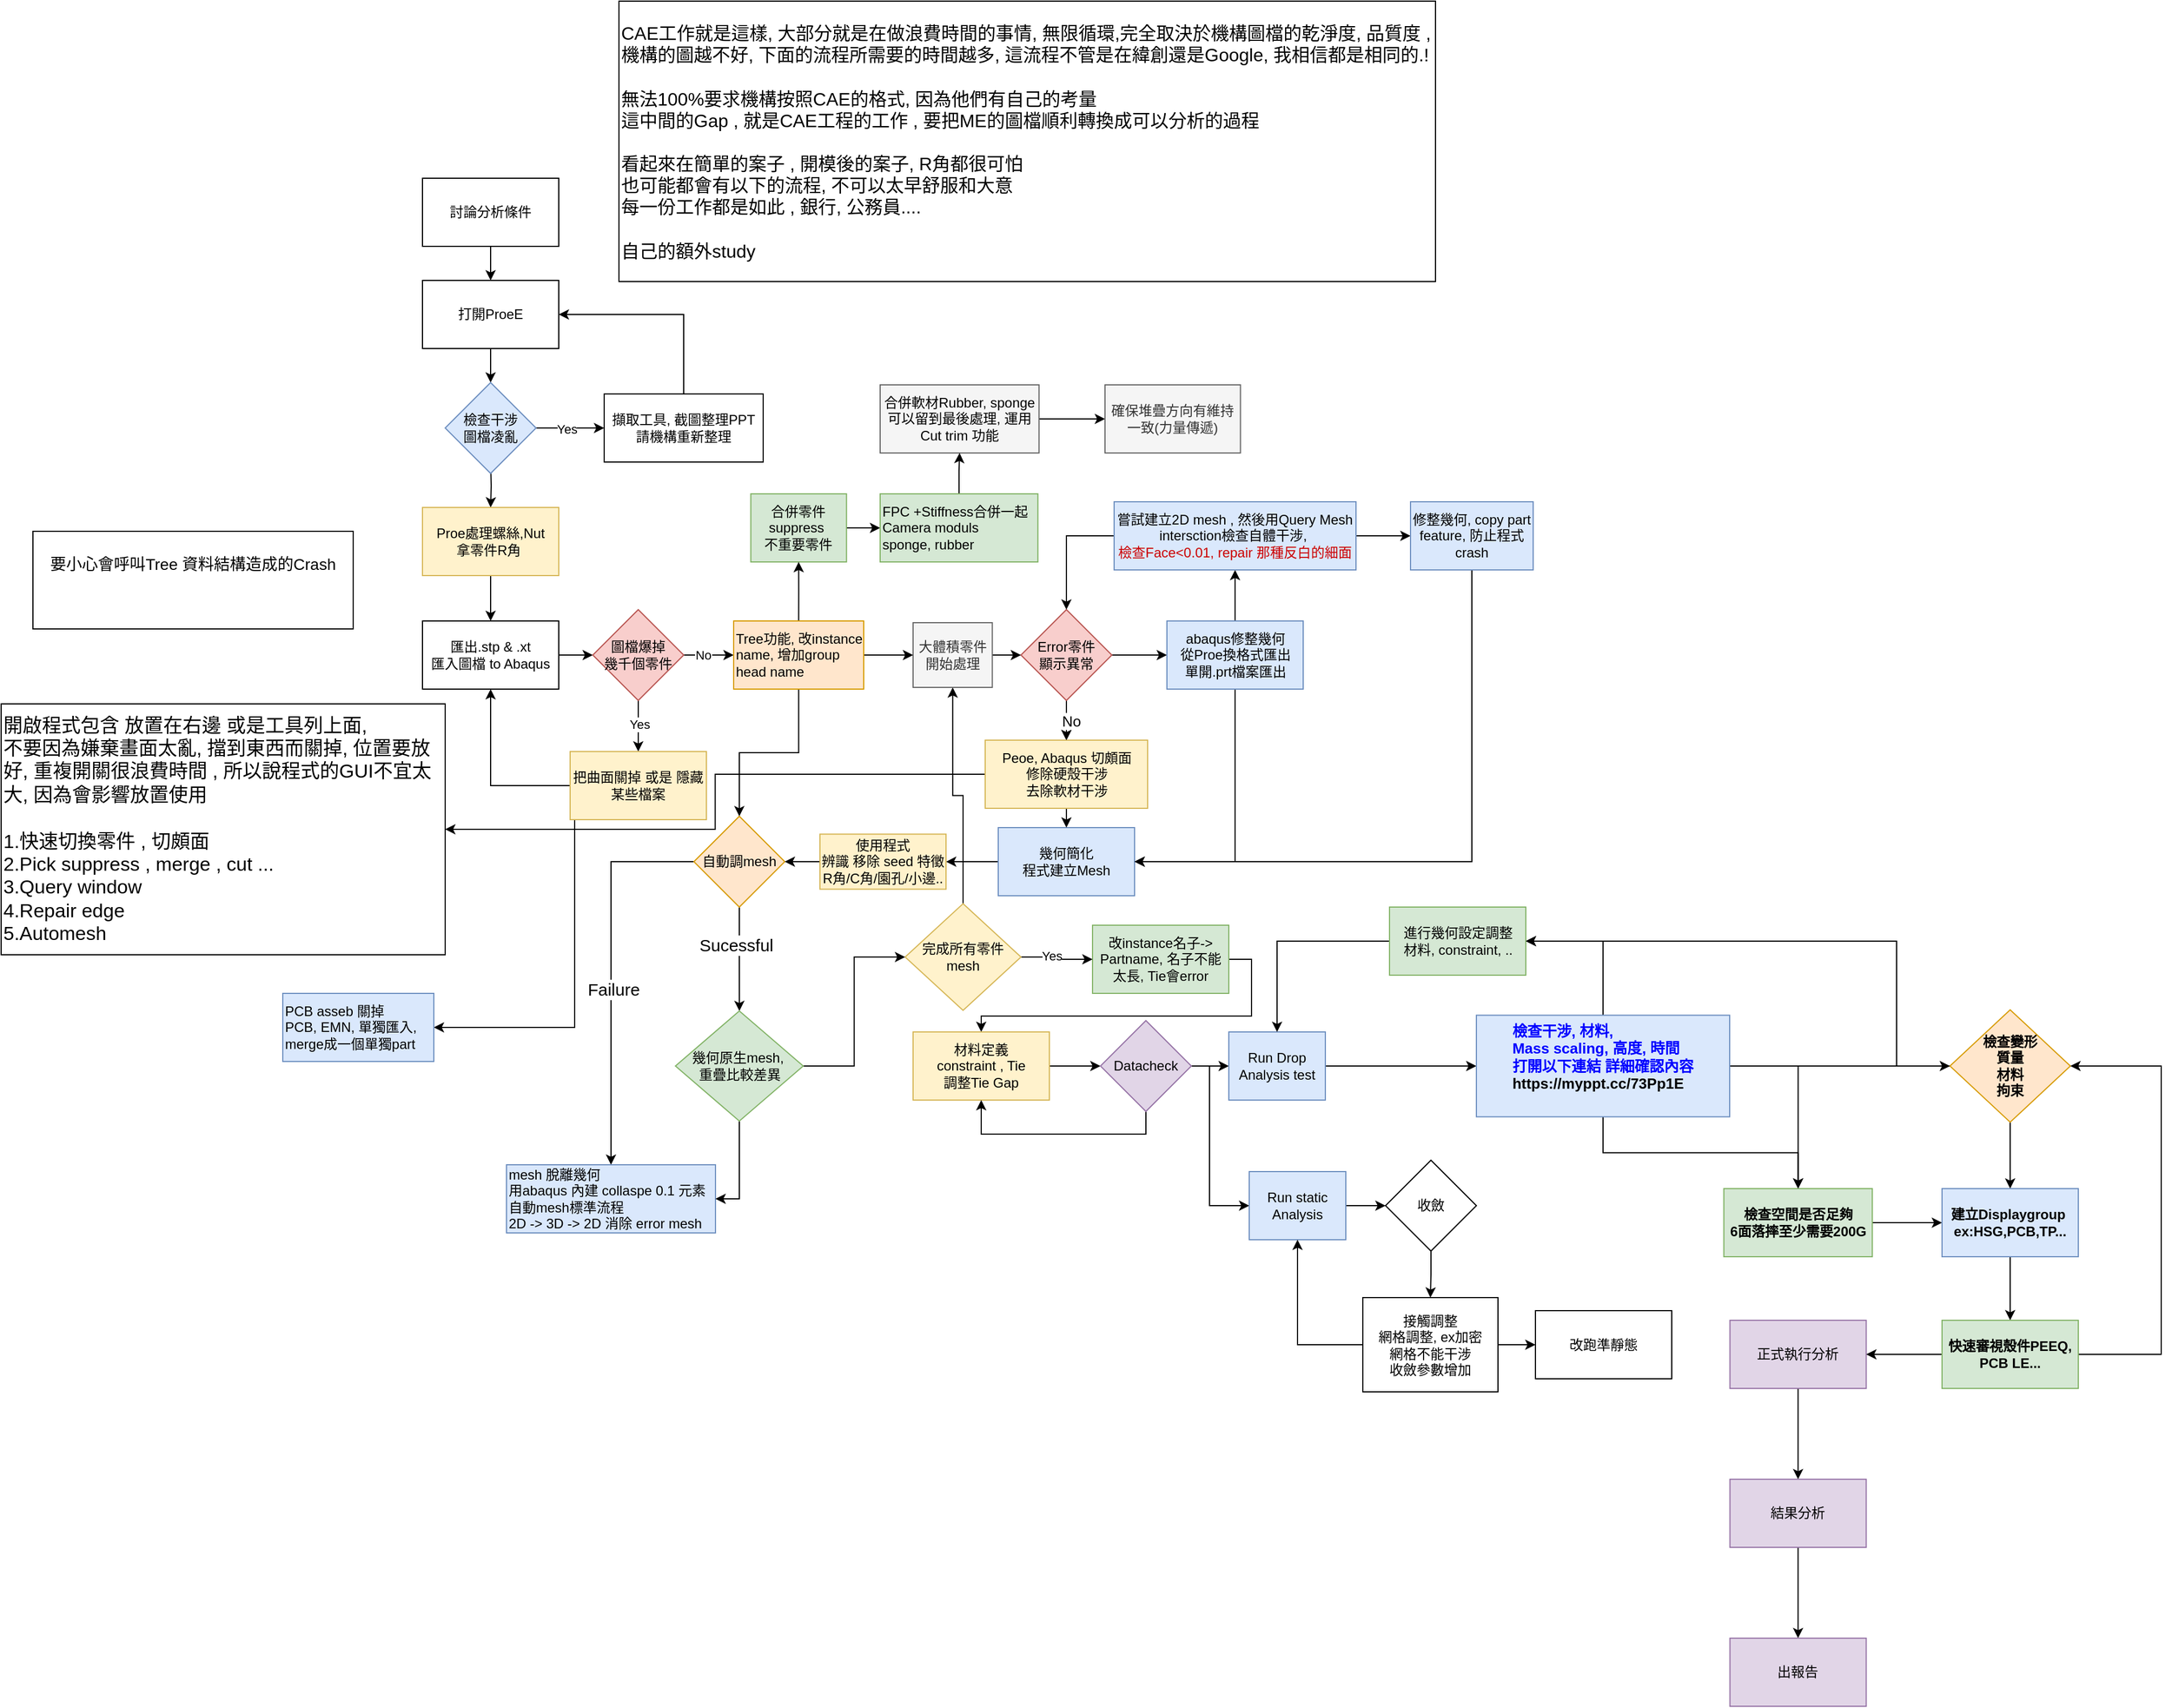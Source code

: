 <mxfile version="26.0.5">
  <diagram name="第 1 页" id="3Qes5rVlJUNfzLmKB2Mt">
    <mxGraphModel dx="1432" dy="930" grid="0" gridSize="10" guides="1" tooltips="1" connect="1" arrows="1" fold="1" page="0" pageScale="1" pageWidth="827" pageHeight="1169" math="0" shadow="0">
      <root>
        <mxCell id="0" />
        <mxCell id="1" parent="0" />
        <mxCell id="-NAwhlw-cG3gBcsxiPQz-4" value="" style="edgeStyle=orthogonalEdgeStyle;rounded=0;orthogonalLoop=1;jettySize=auto;html=1;" parent="1" target="-NAwhlw-cG3gBcsxiPQz-3" edge="1">
          <mxGeometry relative="1" as="geometry">
            <mxPoint x="115" y="160" as="sourcePoint" />
          </mxGeometry>
        </mxCell>
        <mxCell id="-NAwhlw-cG3gBcsxiPQz-2" value="CAE工作就是這樣, 大部分就是在做浪費時間的事情, 無限循環,完全取決於機構圖檔的乾淨度, 品質度 , 機構的圖越不好, 下面的流程所需要的時間越多, 這流程不管是在緯創還是Google, 我相信都是相同的.!&amp;nbsp;&lt;div&gt;&lt;br&gt;&lt;/div&gt;&lt;div&gt;無法100%要求機構按照CAE的格式, 因為他們有自己的考量&lt;/div&gt;&lt;div&gt;這中間的Gap , 就是CAE工程的工作 , 要把ME的圖檔順利轉換成可以分析的過程&lt;/div&gt;&lt;div&gt;&lt;br&gt;&lt;/div&gt;&lt;div&gt;看起來在簡單的案子 , 開模後的案子, R角都很可怕&lt;/div&gt;&lt;div&gt;也可能都會有以下的流程, 不可以太早舒服和大意&lt;/div&gt;&lt;div&gt;每一份工作都是如此 , 銀行, 公務員....&lt;/div&gt;&lt;div&gt;&lt;br&gt;&lt;/div&gt;&lt;div&gt;自己的額外study&lt;/div&gt;" style="text;html=1;align=left;verticalAlign=middle;whiteSpace=wrap;rounded=0;fontSize=16;strokeColor=default;" parent="1" vertex="1">
          <mxGeometry x="228" y="-246" width="719" height="247" as="geometry" />
        </mxCell>
        <mxCell id="-NAwhlw-cG3gBcsxiPQz-6" value="" style="edgeStyle=orthogonalEdgeStyle;rounded=0;orthogonalLoop=1;jettySize=auto;html=1;" parent="1" source="-NAwhlw-cG3gBcsxiPQz-3" target="-NAwhlw-cG3gBcsxiPQz-5" edge="1">
          <mxGeometry relative="1" as="geometry" />
        </mxCell>
        <mxCell id="-NAwhlw-cG3gBcsxiPQz-3" value="&lt;div&gt;Proe處理螺絲,Nut&lt;/div&gt;&lt;div&gt;拿零件R角&amp;nbsp;&lt;/div&gt;" style="rounded=0;whiteSpace=wrap;html=1;fillColor=#fff2cc;strokeColor=#d6b656;" parent="1" vertex="1">
          <mxGeometry x="55" y="200" width="120" height="60" as="geometry" />
        </mxCell>
        <mxCell id="-NAwhlw-cG3gBcsxiPQz-8" value="" style="edgeStyle=orthogonalEdgeStyle;rounded=0;orthogonalLoop=1;jettySize=auto;html=1;" parent="1" source="-NAwhlw-cG3gBcsxiPQz-5" target="-NAwhlw-cG3gBcsxiPQz-7" edge="1">
          <mxGeometry relative="1" as="geometry" />
        </mxCell>
        <mxCell id="-NAwhlw-cG3gBcsxiPQz-5" value="&lt;div&gt;匯出.stp &amp;amp; .xt&lt;/div&gt;匯入圖檔 to Abaqus" style="rounded=0;whiteSpace=wrap;html=1;" parent="1" vertex="1">
          <mxGeometry x="55" y="300" width="120" height="60" as="geometry" />
        </mxCell>
        <mxCell id="-NAwhlw-cG3gBcsxiPQz-12" value="" style="edgeStyle=orthogonalEdgeStyle;rounded=0;orthogonalLoop=1;jettySize=auto;html=1;" parent="1" source="-NAwhlw-cG3gBcsxiPQz-7" target="-NAwhlw-cG3gBcsxiPQz-11" edge="1">
          <mxGeometry relative="1" as="geometry" />
        </mxCell>
        <mxCell id="-NAwhlw-cG3gBcsxiPQz-15" value="Yes" style="edgeLabel;html=1;align=center;verticalAlign=middle;resizable=0;points=[];" parent="-NAwhlw-cG3gBcsxiPQz-12" vertex="1" connectable="0">
          <mxGeometry x="-0.096" y="1" relative="1" as="geometry">
            <mxPoint as="offset" />
          </mxGeometry>
        </mxCell>
        <mxCell id="EM37hqnCTv_VpbQ3SYWt-24" value="" style="edgeStyle=orthogonalEdgeStyle;rounded=0;orthogonalLoop=1;jettySize=auto;html=1;" parent="1" source="-NAwhlw-cG3gBcsxiPQz-7" target="EM37hqnCTv_VpbQ3SYWt-15" edge="1">
          <mxGeometry relative="1" as="geometry" />
        </mxCell>
        <mxCell id="EM37hqnCTv_VpbQ3SYWt-25" value="No" style="edgeLabel;html=1;align=center;verticalAlign=middle;resizable=0;points=[];" parent="EM37hqnCTv_VpbQ3SYWt-24" vertex="1" connectable="0">
          <mxGeometry x="-0.257" relative="1" as="geometry">
            <mxPoint as="offset" />
          </mxGeometry>
        </mxCell>
        <mxCell id="-NAwhlw-cG3gBcsxiPQz-7" value="圖檔爆掉&lt;div&gt;幾千個零件&lt;/div&gt;" style="rhombus;whiteSpace=wrap;html=1;rounded=0;fillColor=#f8cecc;strokeColor=#b85450;" parent="1" vertex="1">
          <mxGeometry x="205" y="290" width="80" height="80" as="geometry" />
        </mxCell>
        <mxCell id="EM37hqnCTv_VpbQ3SYWt-28" value="" style="edgeStyle=orthogonalEdgeStyle;rounded=0;orthogonalLoop=1;jettySize=auto;html=1;" parent="1" source="-NAwhlw-cG3gBcsxiPQz-9" target="EM37hqnCTv_VpbQ3SYWt-11" edge="1">
          <mxGeometry relative="1" as="geometry" />
        </mxCell>
        <mxCell id="-NAwhlw-cG3gBcsxiPQz-9" value="合併零件&lt;div&gt;suppress&amp;nbsp;&lt;/div&gt;&lt;div&gt;不重要零件&lt;/div&gt;" style="whiteSpace=wrap;html=1;rounded=0;fillColor=#d5e8d4;strokeColor=#82b366;" parent="1" vertex="1">
          <mxGeometry x="344.12" y="188" width="84.25" height="60" as="geometry" />
        </mxCell>
        <mxCell id="-NAwhlw-cG3gBcsxiPQz-13" style="edgeStyle=orthogonalEdgeStyle;rounded=0;orthogonalLoop=1;jettySize=auto;html=1;entryX=0.5;entryY=1;entryDx=0;entryDy=0;" parent="1" source="-NAwhlw-cG3gBcsxiPQz-11" target="-NAwhlw-cG3gBcsxiPQz-5" edge="1">
          <mxGeometry relative="1" as="geometry" />
        </mxCell>
        <mxCell id="d0MaOTBvtWQpELDMKfqp-11" style="edgeStyle=orthogonalEdgeStyle;rounded=0;orthogonalLoop=1;jettySize=auto;html=1;exitX=0.5;exitY=1;exitDx=0;exitDy=0;entryX=1;entryY=0.5;entryDx=0;entryDy=0;" edge="1" parent="1" source="-NAwhlw-cG3gBcsxiPQz-11" target="d0MaOTBvtWQpELDMKfqp-10">
          <mxGeometry relative="1" as="geometry">
            <Array as="points">
              <mxPoint x="189" y="475" />
              <mxPoint x="189" y="658" />
            </Array>
          </mxGeometry>
        </mxCell>
        <mxCell id="-NAwhlw-cG3gBcsxiPQz-11" value="&lt;div&gt;&lt;br&gt;&lt;/div&gt;把曲面關掉 或是 隱藏某些檔案&lt;div&gt;&lt;br&gt;&lt;/div&gt;" style="whiteSpace=wrap;html=1;rounded=0;fillColor=#fff2cc;strokeColor=#d6b656;" parent="1" vertex="1">
          <mxGeometry x="185" y="415" width="120" height="60" as="geometry" />
        </mxCell>
        <mxCell id="-NAwhlw-cG3gBcsxiPQz-22" value="" style="edgeStyle=orthogonalEdgeStyle;rounded=0;orthogonalLoop=1;jettySize=auto;html=1;" parent="1" source="-NAwhlw-cG3gBcsxiPQz-18" target="-NAwhlw-cG3gBcsxiPQz-21" edge="1">
          <mxGeometry relative="1" as="geometry" />
        </mxCell>
        <mxCell id="-NAwhlw-cG3gBcsxiPQz-18" value="打開ProeE" style="rounded=0;whiteSpace=wrap;html=1;" parent="1" vertex="1">
          <mxGeometry x="55" width="120" height="60" as="geometry" />
        </mxCell>
        <mxCell id="-NAwhlw-cG3gBcsxiPQz-25" value="" style="edgeStyle=orthogonalEdgeStyle;rounded=0;orthogonalLoop=1;jettySize=auto;html=1;" parent="1" source="-NAwhlw-cG3gBcsxiPQz-21" target="-NAwhlw-cG3gBcsxiPQz-24" edge="1">
          <mxGeometry relative="1" as="geometry" />
        </mxCell>
        <mxCell id="-NAwhlw-cG3gBcsxiPQz-29" value="Yes" style="edgeLabel;html=1;align=center;verticalAlign=middle;resizable=0;points=[];" parent="-NAwhlw-cG3gBcsxiPQz-25" vertex="1" connectable="0">
          <mxGeometry x="-0.113" y="-1" relative="1" as="geometry">
            <mxPoint as="offset" />
          </mxGeometry>
        </mxCell>
        <mxCell id="-NAwhlw-cG3gBcsxiPQz-21" value="檢查干涉&lt;div&gt;圖檔凌亂&lt;/div&gt;" style="rhombus;whiteSpace=wrap;html=1;rounded=0;fillColor=#dae8fc;strokeColor=#6c8ebf;" parent="1" vertex="1">
          <mxGeometry x="75" y="90" width="80" height="80" as="geometry" />
        </mxCell>
        <mxCell id="-NAwhlw-cG3gBcsxiPQz-26" style="edgeStyle=orthogonalEdgeStyle;rounded=0;orthogonalLoop=1;jettySize=auto;html=1;exitX=0.5;exitY=0;exitDx=0;exitDy=0;entryX=1;entryY=0.5;entryDx=0;entryDy=0;" parent="1" source="-NAwhlw-cG3gBcsxiPQz-24" target="-NAwhlw-cG3gBcsxiPQz-18" edge="1">
          <mxGeometry relative="1" as="geometry" />
        </mxCell>
        <mxCell id="-NAwhlw-cG3gBcsxiPQz-24" value="&lt;div&gt;擷取工具, 截圖整理PPT&lt;/div&gt;請機構重新整理" style="whiteSpace=wrap;html=1;rounded=0;" parent="1" vertex="1">
          <mxGeometry x="215" y="100" width="140" height="60" as="geometry" />
        </mxCell>
        <mxCell id="-NAwhlw-cG3gBcsxiPQz-28" value="" style="edgeStyle=orthogonalEdgeStyle;rounded=0;orthogonalLoop=1;jettySize=auto;html=1;" parent="1" source="-NAwhlw-cG3gBcsxiPQz-27" target="-NAwhlw-cG3gBcsxiPQz-18" edge="1">
          <mxGeometry relative="1" as="geometry" />
        </mxCell>
        <mxCell id="-NAwhlw-cG3gBcsxiPQz-27" value="討論分析條件" style="rounded=0;whiteSpace=wrap;html=1;" parent="1" vertex="1">
          <mxGeometry x="55" y="-90" width="120" height="60" as="geometry" />
        </mxCell>
        <mxCell id="kd_xp62n2o6V_G3wPQXQ-2" value="" style="edgeStyle=orthogonalEdgeStyle;rounded=0;orthogonalLoop=1;jettySize=auto;html=1;" parent="1" source="-NAwhlw-cG3gBcsxiPQz-30" target="kd_xp62n2o6V_G3wPQXQ-1" edge="1">
          <mxGeometry relative="1" as="geometry" />
        </mxCell>
        <mxCell id="-NAwhlw-cG3gBcsxiPQz-30" value="幾何簡化&lt;div&gt;程式建立Mesh&lt;/div&gt;" style="rounded=0;whiteSpace=wrap;html=1;fillColor=#dae8fc;strokeColor=#6c8ebf;" parent="1" vertex="1">
          <mxGeometry x="562" y="482" width="120" height="60" as="geometry" />
        </mxCell>
        <mxCell id="1L4MWceTh6y_2CvtbCoj-46" style="edgeStyle=orthogonalEdgeStyle;rounded=0;orthogonalLoop=1;jettySize=auto;html=1;exitX=1;exitY=0.5;exitDx=0;exitDy=0;" parent="1" source="-NAwhlw-cG3gBcsxiPQz-31" target="-NAwhlw-cG3gBcsxiPQz-33" edge="1">
          <mxGeometry relative="1" as="geometry">
            <Array as="points">
              <mxPoint x="785" y="598" />
              <mxPoint x="785" y="648" />
              <mxPoint x="547" y="648" />
            </Array>
          </mxGeometry>
        </mxCell>
        <mxCell id="-NAwhlw-cG3gBcsxiPQz-31" value="改instance名子-&amp;gt;&lt;div&gt;Partname, 名子不能太長, Tie會error&lt;/div&gt;" style="rounded=0;whiteSpace=wrap;html=1;fillColor=#d5e8d4;strokeColor=#82b366;" parent="1" vertex="1">
          <mxGeometry x="645" y="568" width="120" height="60" as="geometry" />
        </mxCell>
        <mxCell id="-NAwhlw-cG3gBcsxiPQz-53" style="edgeStyle=orthogonalEdgeStyle;rounded=0;orthogonalLoop=1;jettySize=auto;html=1;exitX=0.5;exitY=1;exitDx=0;exitDy=0;entryX=0.5;entryY=0;entryDx=0;entryDy=0;" parent="1" target="-NAwhlw-cG3gBcsxiPQz-42" edge="1">
          <mxGeometry relative="1" as="geometry">
            <mxPoint x="622" y="370" as="sourcePoint" />
          </mxGeometry>
        </mxCell>
        <mxCell id="-NAwhlw-cG3gBcsxiPQz-36" value="" style="edgeStyle=orthogonalEdgeStyle;rounded=0;orthogonalLoop=1;jettySize=auto;html=1;" parent="1" source="-NAwhlw-cG3gBcsxiPQz-33" target="-NAwhlw-cG3gBcsxiPQz-35" edge="1">
          <mxGeometry relative="1" as="geometry" />
        </mxCell>
        <mxCell id="-NAwhlw-cG3gBcsxiPQz-33" value="材料定義&lt;div&gt;constraint , Tie&lt;/div&gt;&lt;div&gt;調整Tie Gap&lt;/div&gt;" style="rounded=0;whiteSpace=wrap;html=1;fillColor=#fff2cc;strokeColor=#d6b656;" parent="1" vertex="1">
          <mxGeometry x="487" y="662" width="120" height="60" as="geometry" />
        </mxCell>
        <mxCell id="-NAwhlw-cG3gBcsxiPQz-57" style="edgeStyle=orthogonalEdgeStyle;rounded=0;orthogonalLoop=1;jettySize=auto;html=1;exitX=0.5;exitY=1;exitDx=0;exitDy=0;entryX=0.5;entryY=1;entryDx=0;entryDy=0;" parent="1" source="-NAwhlw-cG3gBcsxiPQz-35" target="-NAwhlw-cG3gBcsxiPQz-33" edge="1">
          <mxGeometry relative="1" as="geometry" />
        </mxCell>
        <mxCell id="-NAwhlw-cG3gBcsxiPQz-59" value="" style="edgeStyle=orthogonalEdgeStyle;rounded=0;orthogonalLoop=1;jettySize=auto;html=1;" parent="1" source="-NAwhlw-cG3gBcsxiPQz-35" target="-NAwhlw-cG3gBcsxiPQz-58" edge="1">
          <mxGeometry relative="1" as="geometry" />
        </mxCell>
        <mxCell id="-NAwhlw-cG3gBcsxiPQz-79" style="edgeStyle=orthogonalEdgeStyle;rounded=0;orthogonalLoop=1;jettySize=auto;html=1;exitX=1;exitY=0.5;exitDx=0;exitDy=0;entryX=0;entryY=0.5;entryDx=0;entryDy=0;" parent="1" source="-NAwhlw-cG3gBcsxiPQz-35" target="-NAwhlw-cG3gBcsxiPQz-78" edge="1">
          <mxGeometry relative="1" as="geometry">
            <Array as="points">
              <mxPoint x="748" y="692" />
              <mxPoint x="748" y="815" />
            </Array>
          </mxGeometry>
        </mxCell>
        <mxCell id="-NAwhlw-cG3gBcsxiPQz-35" value="Datacheck" style="rhombus;whiteSpace=wrap;html=1;rounded=0;fillColor=#e1d5e7;strokeColor=#9673a6;" parent="1" vertex="1">
          <mxGeometry x="652" y="652" width="80" height="80" as="geometry" />
        </mxCell>
        <mxCell id="-NAwhlw-cG3gBcsxiPQz-68" style="edgeStyle=orthogonalEdgeStyle;rounded=0;orthogonalLoop=1;jettySize=auto;html=1;exitX=0.5;exitY=1;exitDx=0;exitDy=0;entryX=0.5;entryY=0;entryDx=0;entryDy=0;" parent="1" source="-NAwhlw-cG3gBcsxiPQz-42" target="-NAwhlw-cG3gBcsxiPQz-30" edge="1">
          <mxGeometry relative="1" as="geometry" />
        </mxCell>
        <mxCell id="Pm8WJmDP1-OXeyv_apWU-4" style="edgeStyle=orthogonalEdgeStyle;rounded=0;orthogonalLoop=1;jettySize=auto;html=1;" parent="1" source="-NAwhlw-cG3gBcsxiPQz-42" target="bjWpNslP9fqNFomSuvw7-1" edge="1">
          <mxGeometry relative="1" as="geometry" />
        </mxCell>
        <mxCell id="-NAwhlw-cG3gBcsxiPQz-42" value="&lt;div&gt;Peoe, Abaqus 切頗面&lt;/div&gt;&lt;div&gt;修除硬殼干涉&lt;/div&gt;去除軟材干涉" style="rounded=0;whiteSpace=wrap;html=1;fillColor=#fff2cc;strokeColor=#d6b656;" parent="1" vertex="1">
          <mxGeometry x="550.5" y="405" width="143" height="60" as="geometry" />
        </mxCell>
        <mxCell id="9Szz-x9rXEIDW8eFHTnj-1" style="edgeStyle=orthogonalEdgeStyle;rounded=0;orthogonalLoop=1;jettySize=auto;html=1;entryX=0;entryY=0.5;entryDx=0;entryDy=0;" parent="1" source="-NAwhlw-cG3gBcsxiPQz-58" target="EM37hqnCTv_VpbQ3SYWt-41" edge="1">
          <mxGeometry relative="1" as="geometry" />
        </mxCell>
        <mxCell id="-NAwhlw-cG3gBcsxiPQz-58" value="Run Drop Analysis test" style="whiteSpace=wrap;html=1;rounded=0;fillColor=#dae8fc;strokeColor=#6c8ebf;" parent="1" vertex="1">
          <mxGeometry x="765" y="662" width="85" height="60" as="geometry" />
        </mxCell>
        <mxCell id="EM37hqnCTv_VpbQ3SYWt-37" value="" style="edgeStyle=orthogonalEdgeStyle;rounded=0;orthogonalLoop=1;jettySize=auto;html=1;" parent="1" source="-NAwhlw-cG3gBcsxiPQz-60" target="-NAwhlw-cG3gBcsxiPQz-62" edge="1">
          <mxGeometry relative="1" as="geometry" />
        </mxCell>
        <mxCell id="EM37hqnCTv_VpbQ3SYWt-45" style="edgeStyle=orthogonalEdgeStyle;rounded=0;orthogonalLoop=1;jettySize=auto;html=1;entryX=1;entryY=0.5;entryDx=0;entryDy=0;" parent="1" source="-NAwhlw-cG3gBcsxiPQz-60" target="-NAwhlw-cG3gBcsxiPQz-64" edge="1">
          <mxGeometry relative="1" as="geometry">
            <Array as="points">
              <mxPoint x="1353" y="582" />
            </Array>
          </mxGeometry>
        </mxCell>
        <mxCell id="d0MaOTBvtWQpELDMKfqp-2" value="" style="edgeStyle=orthogonalEdgeStyle;rounded=0;orthogonalLoop=1;jettySize=auto;html=1;" edge="1" parent="1" source="-NAwhlw-cG3gBcsxiPQz-60" target="d0MaOTBvtWQpELDMKfqp-1">
          <mxGeometry relative="1" as="geometry" />
        </mxCell>
        <mxCell id="-NAwhlw-cG3gBcsxiPQz-60" value="檢查變形&lt;div&gt;質量&lt;/div&gt;&lt;div&gt;材料&lt;/div&gt;&lt;div&gt;拘束&lt;/div&gt;" style="rhombus;whiteSpace=wrap;html=1;rounded=0;fillColor=#ffe6cc;strokeColor=#d79b00;fontStyle=1" parent="1" vertex="1">
          <mxGeometry x="1400" y="642.5" width="106" height="99" as="geometry" />
        </mxCell>
        <mxCell id="d0MaOTBvtWQpELDMKfqp-3" value="" style="edgeStyle=orthogonalEdgeStyle;rounded=0;orthogonalLoop=1;jettySize=auto;html=1;" edge="1" parent="1" source="-NAwhlw-cG3gBcsxiPQz-62" target="d0MaOTBvtWQpELDMKfqp-1">
          <mxGeometry relative="1" as="geometry" />
        </mxCell>
        <mxCell id="-NAwhlw-cG3gBcsxiPQz-62" value="&lt;div&gt;&lt;span style=&quot;background-color: transparent; color: light-dark(rgb(0, 0, 0), rgb(255, 255, 255));&quot;&gt;檢查空間是否足夠&lt;/span&gt;&lt;/div&gt;&lt;div&gt;&lt;span style=&quot;background-color: transparent; color: light-dark(rgb(0, 0, 0), rgb(255, 255, 255));&quot;&gt;6面落摔至少需要200G&lt;/span&gt;&lt;/div&gt;" style="whiteSpace=wrap;html=1;rounded=0;fillColor=#d5e8d4;strokeColor=#82b366;fontStyle=1" parent="1" vertex="1">
          <mxGeometry x="1200.87" y="800" width="130.75" height="60" as="geometry" />
        </mxCell>
        <mxCell id="-NAwhlw-cG3gBcsxiPQz-66" style="edgeStyle=orthogonalEdgeStyle;rounded=0;orthogonalLoop=1;jettySize=auto;html=1;entryX=0.5;entryY=0;entryDx=0;entryDy=0;" parent="1" source="-NAwhlw-cG3gBcsxiPQz-64" target="-NAwhlw-cG3gBcsxiPQz-58" edge="1">
          <mxGeometry relative="1" as="geometry" />
        </mxCell>
        <mxCell id="-NAwhlw-cG3gBcsxiPQz-64" value="進行幾何設定調整&lt;div&gt;材料, constraint, ..&lt;/div&gt;" style="whiteSpace=wrap;html=1;rounded=0;fillColor=#d5e8d4;strokeColor=#82b366;" parent="1" vertex="1">
          <mxGeometry x="906.5" y="552" width="120" height="60" as="geometry" />
        </mxCell>
        <mxCell id="-NAwhlw-cG3gBcsxiPQz-73" value="" style="edgeStyle=orthogonalEdgeStyle;rounded=0;orthogonalLoop=1;jettySize=auto;html=1;" parent="1" source="-NAwhlw-cG3gBcsxiPQz-71" target="-NAwhlw-cG3gBcsxiPQz-42" edge="1">
          <mxGeometry relative="1" as="geometry" />
        </mxCell>
        <mxCell id="Pm8WJmDP1-OXeyv_apWU-5" value="No" style="edgeLabel;html=1;align=center;verticalAlign=middle;resizable=0;points=[];fontSize=13;" parent="-NAwhlw-cG3gBcsxiPQz-73" vertex="1" connectable="0">
          <mxGeometry x="0.253" y="4" relative="1" as="geometry">
            <mxPoint as="offset" />
          </mxGeometry>
        </mxCell>
        <mxCell id="-NAwhlw-cG3gBcsxiPQz-75" value="" style="edgeStyle=orthogonalEdgeStyle;rounded=0;orthogonalLoop=1;jettySize=auto;html=1;" parent="1" source="-NAwhlw-cG3gBcsxiPQz-71" target="-NAwhlw-cG3gBcsxiPQz-74" edge="1">
          <mxGeometry relative="1" as="geometry" />
        </mxCell>
        <mxCell id="-NAwhlw-cG3gBcsxiPQz-71" value="Error零件&lt;div&gt;顯示異常&lt;/div&gt;" style="rhombus;whiteSpace=wrap;html=1;rounded=0;fillColor=#f8cecc;strokeColor=#b85450;" parent="1" vertex="1">
          <mxGeometry x="582" y="290" width="80" height="80" as="geometry" />
        </mxCell>
        <mxCell id="1L4MWceTh6y_2CvtbCoj-2" value="" style="edgeStyle=orthogonalEdgeStyle;rounded=0;orthogonalLoop=1;jettySize=auto;html=1;" parent="1" source="-NAwhlw-cG3gBcsxiPQz-74" target="1L4MWceTh6y_2CvtbCoj-1" edge="1">
          <mxGeometry relative="1" as="geometry" />
        </mxCell>
        <mxCell id="1L4MWceTh6y_2CvtbCoj-6" style="edgeStyle=orthogonalEdgeStyle;rounded=0;orthogonalLoop=1;jettySize=auto;html=1;exitX=0.5;exitY=1;exitDx=0;exitDy=0;entryX=1;entryY=0.5;entryDx=0;entryDy=0;" parent="1" source="-NAwhlw-cG3gBcsxiPQz-74" target="-NAwhlw-cG3gBcsxiPQz-30" edge="1">
          <mxGeometry relative="1" as="geometry" />
        </mxCell>
        <mxCell id="-NAwhlw-cG3gBcsxiPQz-74" value="abaqus修整幾何&lt;div&gt;從Proe換格式匯出&lt;/div&gt;&lt;div&gt;單開.prt檔案匯出&lt;/div&gt;" style="whiteSpace=wrap;html=1;rounded=0;fillColor=#dae8fc;strokeColor=#6c8ebf;" parent="1" vertex="1">
          <mxGeometry x="710.5" y="300" width="120" height="60" as="geometry" />
        </mxCell>
        <mxCell id="-NAwhlw-cG3gBcsxiPQz-83" value="" style="edgeStyle=orthogonalEdgeStyle;rounded=0;orthogonalLoop=1;jettySize=auto;html=1;" parent="1" source="-NAwhlw-cG3gBcsxiPQz-78" target="-NAwhlw-cG3gBcsxiPQz-82" edge="1">
          <mxGeometry relative="1" as="geometry" />
        </mxCell>
        <mxCell id="-NAwhlw-cG3gBcsxiPQz-78" value="Run static Analysis" style="whiteSpace=wrap;html=1;rounded=0;fillColor=#dae8fc;strokeColor=#6c8ebf;" parent="1" vertex="1">
          <mxGeometry x="783" y="785" width="85" height="60" as="geometry" />
        </mxCell>
        <mxCell id="-NAwhlw-cG3gBcsxiPQz-88" value="" style="edgeStyle=orthogonalEdgeStyle;rounded=0;orthogonalLoop=1;jettySize=auto;html=1;" parent="1" source="-NAwhlw-cG3gBcsxiPQz-82" target="-NAwhlw-cG3gBcsxiPQz-87" edge="1">
          <mxGeometry relative="1" as="geometry" />
        </mxCell>
        <mxCell id="-NAwhlw-cG3gBcsxiPQz-82" value="收斂" style="rhombus;whiteSpace=wrap;html=1;rounded=0;" parent="1" vertex="1">
          <mxGeometry x="903" y="775" width="80" height="80" as="geometry" />
        </mxCell>
        <mxCell id="-NAwhlw-cG3gBcsxiPQz-90" style="edgeStyle=orthogonalEdgeStyle;rounded=0;orthogonalLoop=1;jettySize=auto;html=1;entryX=0.5;entryY=1;entryDx=0;entryDy=0;" parent="1" source="-NAwhlw-cG3gBcsxiPQz-87" target="-NAwhlw-cG3gBcsxiPQz-78" edge="1">
          <mxGeometry relative="1" as="geometry" />
        </mxCell>
        <mxCell id="-NAwhlw-cG3gBcsxiPQz-92" value="" style="edgeStyle=orthogonalEdgeStyle;rounded=0;orthogonalLoop=1;jettySize=auto;html=1;" parent="1" source="-NAwhlw-cG3gBcsxiPQz-87" target="-NAwhlw-cG3gBcsxiPQz-91" edge="1">
          <mxGeometry relative="1" as="geometry" />
        </mxCell>
        <mxCell id="-NAwhlw-cG3gBcsxiPQz-87" value="接觸調整&lt;div&gt;網格調整, ex加密&lt;/div&gt;&lt;div&gt;網格不能干涉&lt;/div&gt;&lt;div&gt;收斂參數增加&lt;/div&gt;" style="whiteSpace=wrap;html=1;rounded=0;" parent="1" vertex="1">
          <mxGeometry x="883" y="896" width="119" height="83" as="geometry" />
        </mxCell>
        <mxCell id="-NAwhlw-cG3gBcsxiPQz-91" value="改跑準靜態" style="rounded=0;whiteSpace=wrap;html=1;" parent="1" vertex="1">
          <mxGeometry x="1035" y="907.5" width="120" height="60" as="geometry" />
        </mxCell>
        <mxCell id="1L4MWceTh6y_2CvtbCoj-3" style="edgeStyle=orthogonalEdgeStyle;rounded=0;orthogonalLoop=1;jettySize=auto;html=1;exitX=0;exitY=0.5;exitDx=0;exitDy=0;entryX=0.5;entryY=0;entryDx=0;entryDy=0;" parent="1" source="1L4MWceTh6y_2CvtbCoj-1" target="-NAwhlw-cG3gBcsxiPQz-71" edge="1">
          <mxGeometry relative="1" as="geometry" />
        </mxCell>
        <mxCell id="1L4MWceTh6y_2CvtbCoj-5" value="" style="edgeStyle=orthogonalEdgeStyle;rounded=0;orthogonalLoop=1;jettySize=auto;html=1;" parent="1" source="1L4MWceTh6y_2CvtbCoj-1" target="1L4MWceTh6y_2CvtbCoj-4" edge="1">
          <mxGeometry relative="1" as="geometry" />
        </mxCell>
        <mxCell id="1L4MWceTh6y_2CvtbCoj-1" value="嘗試建立2D mesh , 然後用Query Mesh intersction檢查自體干涉,&amp;nbsp;&lt;div&gt;&lt;font style=&quot;color: rgb(204, 0, 0);&quot;&gt;檢查Face&amp;lt;0.01, repair 那種反白的細面&lt;/font&gt;&lt;/div&gt;" style="whiteSpace=wrap;html=1;fillColor=#dae8fc;strokeColor=#6c8ebf;rounded=0;" parent="1" vertex="1">
          <mxGeometry x="664" y="195" width="213" height="60" as="geometry" />
        </mxCell>
        <mxCell id="1L4MWceTh6y_2CvtbCoj-9" style="edgeStyle=orthogonalEdgeStyle;rounded=0;orthogonalLoop=1;jettySize=auto;html=1;exitX=0.5;exitY=1;exitDx=0;exitDy=0;entryX=1;entryY=0.5;entryDx=0;entryDy=0;" parent="1" source="1L4MWceTh6y_2CvtbCoj-4" target="-NAwhlw-cG3gBcsxiPQz-30" edge="1">
          <mxGeometry relative="1" as="geometry" />
        </mxCell>
        <mxCell id="1L4MWceTh6y_2CvtbCoj-4" value="修整幾何, copy part feature, 防止程式crash" style="whiteSpace=wrap;html=1;fillColor=#dae8fc;strokeColor=#6c8ebf;rounded=0;" parent="1" vertex="1">
          <mxGeometry x="925" y="195" width="108" height="60" as="geometry" />
        </mxCell>
        <mxCell id="1L4MWceTh6y_2CvtbCoj-19" style="edgeStyle=orthogonalEdgeStyle;rounded=0;orthogonalLoop=1;jettySize=auto;html=1;exitX=0;exitY=0.5;exitDx=0;exitDy=0;" parent="1" source="1L4MWceTh6y_2CvtbCoj-12" target="1L4MWceTh6y_2CvtbCoj-18" edge="1">
          <mxGeometry relative="1" as="geometry" />
        </mxCell>
        <mxCell id="kd_xp62n2o6V_G3wPQXQ-4" value="Failure" style="edgeLabel;html=1;align=center;verticalAlign=middle;resizable=0;points=[];fontSize=15;" parent="1L4MWceTh6y_2CvtbCoj-19" vertex="1" connectable="0">
          <mxGeometry x="0.088" y="2" relative="1" as="geometry">
            <mxPoint as="offset" />
          </mxGeometry>
        </mxCell>
        <mxCell id="1L4MWceTh6y_2CvtbCoj-50" value="" style="edgeStyle=orthogonalEdgeStyle;rounded=0;orthogonalLoop=1;jettySize=auto;html=1;" parent="1" source="1L4MWceTh6y_2CvtbCoj-12" target="1L4MWceTh6y_2CvtbCoj-49" edge="1">
          <mxGeometry relative="1" as="geometry" />
        </mxCell>
        <mxCell id="uja6GSqQwrFna-BWHkGb-4" value="Sucessful" style="edgeLabel;html=1;align=center;verticalAlign=middle;resizable=0;points=[];fontSize=15;" parent="1L4MWceTh6y_2CvtbCoj-50" vertex="1" connectable="0">
          <mxGeometry x="-0.28" y="-3" relative="1" as="geometry">
            <mxPoint as="offset" />
          </mxGeometry>
        </mxCell>
        <mxCell id="1L4MWceTh6y_2CvtbCoj-12" value="自動調mesh" style="rhombus;whiteSpace=wrap;html=1;rounded=0;fillColor=#ffe6cc;strokeColor=#d79b00;" parent="1" vertex="1">
          <mxGeometry x="294" y="472" width="80" height="80" as="geometry" />
        </mxCell>
        <mxCell id="1L4MWceTh6y_2CvtbCoj-18" value="&lt;div&gt;mesh 脫離幾何&lt;/div&gt;用abaqus 內建 collaspe 0.1 元素&lt;div&gt;自動mesh標準流程&lt;/div&gt;&lt;div&gt;2D -&amp;gt; 3D -&amp;gt; 2D 消除 error mesh&lt;/div&gt;" style="rounded=0;whiteSpace=wrap;html=1;fillColor=#dae8fc;strokeColor=#6c8ebf;align=left;" parent="1" vertex="1">
          <mxGeometry x="129" y="779" width="184" height="60" as="geometry" />
        </mxCell>
        <mxCell id="1L4MWceTh6y_2CvtbCoj-38" style="edgeStyle=orthogonalEdgeStyle;rounded=0;orthogonalLoop=1;jettySize=auto;html=1;exitX=1;exitY=0.5;exitDx=0;exitDy=0;entryX=0;entryY=0.5;entryDx=0;entryDy=0;" parent="1" source="1L4MWceTh6y_2CvtbCoj-34" target="-NAwhlw-cG3gBcsxiPQz-31" edge="1">
          <mxGeometry relative="1" as="geometry" />
        </mxCell>
        <mxCell id="1L4MWceTh6y_2CvtbCoj-43" value="Yes" style="edgeLabel;html=1;align=center;verticalAlign=middle;resizable=0;points=[];" parent="1L4MWceTh6y_2CvtbCoj-38" vertex="1" connectable="0">
          <mxGeometry x="-0.171" y="1" relative="1" as="geometry">
            <mxPoint as="offset" />
          </mxGeometry>
        </mxCell>
        <mxCell id="uja6GSqQwrFna-BWHkGb-1" style="edgeStyle=orthogonalEdgeStyle;rounded=0;orthogonalLoop=1;jettySize=auto;html=1;exitX=0.5;exitY=0;exitDx=0;exitDy=0;entryX=0.5;entryY=1;entryDx=0;entryDy=0;" parent="1" source="1L4MWceTh6y_2CvtbCoj-34" target="1L4MWceTh6y_2CvtbCoj-55" edge="1">
          <mxGeometry relative="1" as="geometry" />
        </mxCell>
        <mxCell id="1L4MWceTh6y_2CvtbCoj-34" value="完成所有零件mesh" style="rhombus;whiteSpace=wrap;html=1;rounded=0;fontSize=12;fillColor=#fff2cc;strokeColor=#d6b656;" parent="1" vertex="1">
          <mxGeometry x="480" y="549" width="102" height="94" as="geometry" />
        </mxCell>
        <mxCell id="1L4MWceTh6y_2CvtbCoj-51" style="edgeStyle=orthogonalEdgeStyle;rounded=0;orthogonalLoop=1;jettySize=auto;html=1;exitX=1;exitY=0.5;exitDx=0;exitDy=0;entryX=0;entryY=0.5;entryDx=0;entryDy=0;" parent="1" source="1L4MWceTh6y_2CvtbCoj-49" target="1L4MWceTh6y_2CvtbCoj-34" edge="1">
          <mxGeometry relative="1" as="geometry" />
        </mxCell>
        <mxCell id="1L4MWceTh6y_2CvtbCoj-53" style="edgeStyle=orthogonalEdgeStyle;rounded=0;orthogonalLoop=1;jettySize=auto;html=1;exitX=0.5;exitY=1;exitDx=0;exitDy=0;entryX=1;entryY=0.5;entryDx=0;entryDy=0;" parent="1" source="1L4MWceTh6y_2CvtbCoj-49" target="1L4MWceTh6y_2CvtbCoj-18" edge="1">
          <mxGeometry relative="1" as="geometry" />
        </mxCell>
        <mxCell id="1L4MWceTh6y_2CvtbCoj-49" value="幾何原生mesh,&amp;nbsp;&lt;div&gt;重疊比較差異&lt;/div&gt;" style="rhombus;whiteSpace=wrap;html=1;fillColor=#d5e8d4;strokeColor=#82b366;" parent="1" vertex="1">
          <mxGeometry x="277.75" y="643.5" width="112.5" height="97" as="geometry" />
        </mxCell>
        <mxCell id="1L4MWceTh6y_2CvtbCoj-57" style="edgeStyle=orthogonalEdgeStyle;rounded=0;orthogonalLoop=1;jettySize=auto;html=1;exitX=1;exitY=0.5;exitDx=0;exitDy=0;" parent="1" source="1L4MWceTh6y_2CvtbCoj-55" target="-NAwhlw-cG3gBcsxiPQz-71" edge="1">
          <mxGeometry relative="1" as="geometry" />
        </mxCell>
        <mxCell id="1L4MWceTh6y_2CvtbCoj-55" value="大體積零件開始處理" style="rounded=0;whiteSpace=wrap;html=1;fillColor=#f5f5f5;fontColor=#333333;strokeColor=#666666;" parent="1" vertex="1">
          <mxGeometry x="487" y="301.5" width="69.75" height="57" as="geometry" />
        </mxCell>
        <mxCell id="EM37hqnCTv_VpbQ3SYWt-47" value="" style="edgeStyle=orthogonalEdgeStyle;rounded=0;orthogonalLoop=1;jettySize=auto;html=1;" parent="1" source="uja6GSqQwrFna-BWHkGb-5" target="EM37hqnCTv_VpbQ3SYWt-46" edge="1">
          <mxGeometry relative="1" as="geometry" />
        </mxCell>
        <mxCell id="uja6GSqQwrFna-BWHkGb-5" value="正式執行分析" style="whiteSpace=wrap;html=1;fillColor=#e1d5e7;strokeColor=#9673a6;rounded=0;" parent="1" vertex="1">
          <mxGeometry x="1206.25" y="916" width="120" height="60" as="geometry" />
        </mxCell>
        <mxCell id="kd_xp62n2o6V_G3wPQXQ-3" value="" style="edgeStyle=orthogonalEdgeStyle;rounded=0;orthogonalLoop=1;jettySize=auto;html=1;" parent="1" source="kd_xp62n2o6V_G3wPQXQ-1" target="1L4MWceTh6y_2CvtbCoj-12" edge="1">
          <mxGeometry relative="1" as="geometry" />
        </mxCell>
        <mxCell id="kd_xp62n2o6V_G3wPQXQ-1" value="使用程式&lt;div&gt;辨識 移除 seed 特徵&lt;div&gt;R角/C角/園孔/小邊..&lt;/div&gt;&lt;/div&gt;" style="rounded=0;whiteSpace=wrap;html=1;fillColor=#fff2cc;strokeColor=#d6b656;align=center;" parent="1" vertex="1">
          <mxGeometry x="405" y="487.75" width="111" height="48.5" as="geometry" />
        </mxCell>
        <mxCell id="bjWpNslP9fqNFomSuvw7-1" value="&lt;font style=&quot;font-size: 17px;&quot;&gt;開啟程式包含 放置在右邊 或是工具列上面,&amp;nbsp;&lt;/font&gt;&lt;div&gt;&lt;font style=&quot;font-size: 17px;&quot;&gt;不要因為嫌棄畫面太亂, 擋到東西而關掉, 位置要放好, 重複開關很浪費時間 , 所以說程式的GUI不宜太大, 因為會影響放置使用&amp;nbsp;&lt;/font&gt;&lt;div&gt;&lt;span style=&quot;font-size: 17px;&quot;&gt;&lt;br&gt;&lt;/span&gt;&lt;div&gt;&lt;font style=&quot;font-size: 17px;&quot;&gt;1.快速切換零件 , 切頗面&lt;/font&gt;&lt;/div&gt;&lt;div&gt;&lt;font style=&quot;font-size: 17px;&quot;&gt;2.Pick suppress , merge , cut ...&amp;nbsp;&lt;/font&gt;&lt;/div&gt;&lt;div&gt;&lt;font style=&quot;font-size: 17px;&quot;&gt;3.Query window&lt;/font&gt;&lt;/div&gt;&lt;div style=&quot;&quot;&gt;&lt;font style=&quot;font-size: 17px;&quot;&gt;4.Repair edge&amp;nbsp;&lt;/font&gt;&lt;/div&gt;&lt;div style=&quot;&quot;&gt;&lt;font style=&quot;font-size: 17px;&quot;&gt;5.Automesh&amp;nbsp;&lt;/font&gt;&lt;/div&gt;&lt;/div&gt;&lt;/div&gt;" style="text;html=1;align=left;verticalAlign=middle;whiteSpace=wrap;rounded=0;strokeColor=default;" parent="1" vertex="1">
          <mxGeometry x="-316" y="373" width="391" height="221" as="geometry" />
        </mxCell>
        <mxCell id="Pm8WJmDP1-OXeyv_apWU-6" value="&lt;font style=&quot;font-size: 14px;&quot;&gt;要小心會呼叫Tree 資料結構造成的Crash&lt;/font&gt;&lt;div&gt;&lt;br&gt;&lt;div&gt;&lt;br&gt;&lt;/div&gt;&lt;/div&gt;" style="text;html=1;align=center;verticalAlign=middle;whiteSpace=wrap;rounded=0;strokeColor=default;" parent="1" vertex="1">
          <mxGeometry x="-288" y="221" width="282" height="86" as="geometry" />
        </mxCell>
        <mxCell id="EM37hqnCTv_VpbQ3SYWt-14" value="" style="edgeStyle=orthogonalEdgeStyle;rounded=0;orthogonalLoop=1;jettySize=auto;html=1;" parent="1" source="EM37hqnCTv_VpbQ3SYWt-5" target="EM37hqnCTv_VpbQ3SYWt-13" edge="1">
          <mxGeometry relative="1" as="geometry" />
        </mxCell>
        <mxCell id="EM37hqnCTv_VpbQ3SYWt-5" value="&lt;span style=&quot;color: rgb(0, 0, 0);&quot;&gt;合併軟材Rubber, sponge 可以留到最後處理, 運用Cut trim 功能&lt;/span&gt;" style="whiteSpace=wrap;html=1;fillColor=#f5f5f5;strokeColor=#666666;fontColor=#333333;rounded=0;" parent="1" vertex="1">
          <mxGeometry x="458" y="92" width="139.88" height="60" as="geometry" />
        </mxCell>
        <mxCell id="EM37hqnCTv_VpbQ3SYWt-29" value="" style="edgeStyle=orthogonalEdgeStyle;rounded=0;orthogonalLoop=1;jettySize=auto;html=1;" parent="1" source="EM37hqnCTv_VpbQ3SYWt-11" target="EM37hqnCTv_VpbQ3SYWt-5" edge="1">
          <mxGeometry relative="1" as="geometry" />
        </mxCell>
        <mxCell id="EM37hqnCTv_VpbQ3SYWt-11" value="FPC +Stiffness合併一起&amp;nbsp;&lt;div&gt;Camera moduls&lt;/div&gt;&lt;div style=&quot;&quot;&gt;sponge, rubber&lt;/div&gt;" style="whiteSpace=wrap;html=1;fillColor=#d5e8d4;strokeColor=#82b366;rounded=0;align=left;" parent="1" vertex="1">
          <mxGeometry x="458" y="188" width="138.88" height="60" as="geometry" />
        </mxCell>
        <mxCell id="EM37hqnCTv_VpbQ3SYWt-13" value="確保堆疊方向有維持一致(力量傳遞)" style="whiteSpace=wrap;html=1;fillColor=#f5f5f5;strokeColor=#666666;fontColor=#333333;rounded=0;" parent="1" vertex="1">
          <mxGeometry x="656" y="92" width="119.25" height="60" as="geometry" />
        </mxCell>
        <mxCell id="EM37hqnCTv_VpbQ3SYWt-23" style="edgeStyle=orthogonalEdgeStyle;rounded=0;orthogonalLoop=1;jettySize=auto;html=1;exitX=0.5;exitY=0;exitDx=0;exitDy=0;entryX=0.5;entryY=1;entryDx=0;entryDy=0;" parent="1" source="EM37hqnCTv_VpbQ3SYWt-15" target="-NAwhlw-cG3gBcsxiPQz-9" edge="1">
          <mxGeometry relative="1" as="geometry" />
        </mxCell>
        <mxCell id="EM37hqnCTv_VpbQ3SYWt-26" value="" style="edgeStyle=orthogonalEdgeStyle;rounded=0;orthogonalLoop=1;jettySize=auto;html=1;" parent="1" source="EM37hqnCTv_VpbQ3SYWt-15" target="1L4MWceTh6y_2CvtbCoj-12" edge="1">
          <mxGeometry relative="1" as="geometry" />
        </mxCell>
        <mxCell id="EM37hqnCTv_VpbQ3SYWt-27" value="" style="edgeStyle=orthogonalEdgeStyle;rounded=0;orthogonalLoop=1;jettySize=auto;html=1;" parent="1" source="EM37hqnCTv_VpbQ3SYWt-15" target="1L4MWceTh6y_2CvtbCoj-55" edge="1">
          <mxGeometry relative="1" as="geometry" />
        </mxCell>
        <mxCell id="EM37hqnCTv_VpbQ3SYWt-15" value="Tree功能, 改instance name, 增加group head name" style="whiteSpace=wrap;html=1;align=left;fillColor=#ffe6cc;strokeColor=#d79b00;rounded=0;" parent="1" vertex="1">
          <mxGeometry x="329" y="300" width="114.5" height="60" as="geometry" />
        </mxCell>
        <mxCell id="EM37hqnCTv_VpbQ3SYWt-43" value="" style="edgeStyle=orthogonalEdgeStyle;rounded=0;orthogonalLoop=1;jettySize=auto;html=1;" parent="1" source="EM37hqnCTv_VpbQ3SYWt-41" target="-NAwhlw-cG3gBcsxiPQz-60" edge="1">
          <mxGeometry relative="1" as="geometry" />
        </mxCell>
        <mxCell id="EM37hqnCTv_VpbQ3SYWt-44" style="edgeStyle=orthogonalEdgeStyle;rounded=0;orthogonalLoop=1;jettySize=auto;html=1;exitX=0.5;exitY=0;exitDx=0;exitDy=0;entryX=1;entryY=0.5;entryDx=0;entryDy=0;" parent="1" source="EM37hqnCTv_VpbQ3SYWt-41" target="-NAwhlw-cG3gBcsxiPQz-64" edge="1">
          <mxGeometry relative="1" as="geometry" />
        </mxCell>
        <mxCell id="vRLXKvBhAmVSVqGslHtT-3" value="" style="edgeStyle=orthogonalEdgeStyle;rounded=0;orthogonalLoop=1;jettySize=auto;html=1;" parent="1" source="EM37hqnCTv_VpbQ3SYWt-41" target="-NAwhlw-cG3gBcsxiPQz-62" edge="1">
          <mxGeometry relative="1" as="geometry" />
        </mxCell>
        <UserObject label="&lt;div style=&quot;text-align: left;&quot;&gt;&lt;font style=&quot;color: rgb(0, 0, 255);&quot;&gt;檢查干涉, 材料,&amp;nbsp;&lt;/font&gt;&lt;/div&gt;&lt;div style=&quot;text-align: left;&quot;&gt;&lt;font style=&quot;color: rgb(0, 0, 255);&quot;&gt;Mass scaling, 高度, 時間&lt;/font&gt;&lt;/div&gt;&lt;div style=&quot;text-align: left;&quot;&gt;&lt;font color=&quot;#0000ff&quot;&gt;打開以下連結 詳細確認內容&lt;/font&gt;&lt;/div&gt;&lt;div style=&quot;text-align: left;&quot;&gt;https://myppt.cc/73Pp1E&lt;/div&gt;&lt;div style=&quot;text-align: left;&quot;&gt;&lt;br&gt;&lt;/div&gt;" link="https://myppt.cc/73Pp1E" id="EM37hqnCTv_VpbQ3SYWt-41">
          <mxCell style="rounded=0;whiteSpace=wrap;html=1;fillColor=#dae8fc;strokeColor=#6c8ebf;fontSize=13;fontStyle=1" parent="1" vertex="1">
            <mxGeometry x="983" y="647.26" width="223" height="89.49" as="geometry" />
          </mxCell>
        </UserObject>
        <mxCell id="d0MaOTBvtWQpELDMKfqp-9" value="" style="edgeStyle=orthogonalEdgeStyle;rounded=0;orthogonalLoop=1;jettySize=auto;html=1;" edge="1" parent="1" source="EM37hqnCTv_VpbQ3SYWt-46" target="d0MaOTBvtWQpELDMKfqp-8">
          <mxGeometry relative="1" as="geometry" />
        </mxCell>
        <mxCell id="EM37hqnCTv_VpbQ3SYWt-46" value="結果分析" style="whiteSpace=wrap;html=1;fillColor=#e1d5e7;strokeColor=#9673a6;rounded=0;" parent="1" vertex="1">
          <mxGeometry x="1206.25" y="1056" width="120" height="60" as="geometry" />
        </mxCell>
        <mxCell id="d0MaOTBvtWQpELDMKfqp-5" value="" style="edgeStyle=orthogonalEdgeStyle;rounded=0;orthogonalLoop=1;jettySize=auto;html=1;" edge="1" parent="1" source="d0MaOTBvtWQpELDMKfqp-1" target="d0MaOTBvtWQpELDMKfqp-4">
          <mxGeometry relative="1" as="geometry" />
        </mxCell>
        <mxCell id="d0MaOTBvtWQpELDMKfqp-1" value="建立Displaygroup&amp;nbsp;&lt;div&gt;ex:HSG,PCB,TP...&lt;/div&gt;" style="whiteSpace=wrap;html=1;rounded=0;fontStyle=1;fillColor=#dae8fc;strokeColor=#6c8ebf;" vertex="1" parent="1">
          <mxGeometry x="1393" y="800" width="120" height="60" as="geometry" />
        </mxCell>
        <mxCell id="d0MaOTBvtWQpELDMKfqp-6" value="" style="edgeStyle=orthogonalEdgeStyle;rounded=0;orthogonalLoop=1;jettySize=auto;html=1;" edge="1" parent="1" source="d0MaOTBvtWQpELDMKfqp-4" target="uja6GSqQwrFna-BWHkGb-5">
          <mxGeometry relative="1" as="geometry" />
        </mxCell>
        <mxCell id="d0MaOTBvtWQpELDMKfqp-7" style="edgeStyle=orthogonalEdgeStyle;rounded=0;orthogonalLoop=1;jettySize=auto;html=1;entryX=1;entryY=0.5;entryDx=0;entryDy=0;" edge="1" parent="1" source="d0MaOTBvtWQpELDMKfqp-4" target="-NAwhlw-cG3gBcsxiPQz-60">
          <mxGeometry relative="1" as="geometry">
            <Array as="points">
              <mxPoint x="1586" y="946" />
              <mxPoint x="1586" y="692" />
            </Array>
          </mxGeometry>
        </mxCell>
        <mxCell id="d0MaOTBvtWQpELDMKfqp-4" value="快速審視殼件PEEQ, PCB LE..." style="whiteSpace=wrap;html=1;fillColor=#d5e8d4;strokeColor=#82b366;rounded=0;fontStyle=1;" vertex="1" parent="1">
          <mxGeometry x="1393" y="916" width="120" height="60" as="geometry" />
        </mxCell>
        <mxCell id="d0MaOTBvtWQpELDMKfqp-8" value="出報告" style="whiteSpace=wrap;html=1;fillColor=#e1d5e7;strokeColor=#9673a6;rounded=0;" vertex="1" parent="1">
          <mxGeometry x="1206.25" y="1196" width="120" height="60" as="geometry" />
        </mxCell>
        <mxCell id="d0MaOTBvtWQpELDMKfqp-10" value="&lt;div&gt;PCB asseb 關掉&lt;/div&gt;PCB, EMN, 單獨匯入,&amp;nbsp;&lt;div&gt;merge成一個單獨part&lt;/div&gt;" style="rounded=0;whiteSpace=wrap;html=1;fillColor=#dae8fc;strokeColor=#6c8ebf;align=left;" vertex="1" parent="1">
          <mxGeometry x="-68" y="628" width="133" height="60" as="geometry" />
        </mxCell>
      </root>
    </mxGraphModel>
  </diagram>
</mxfile>
